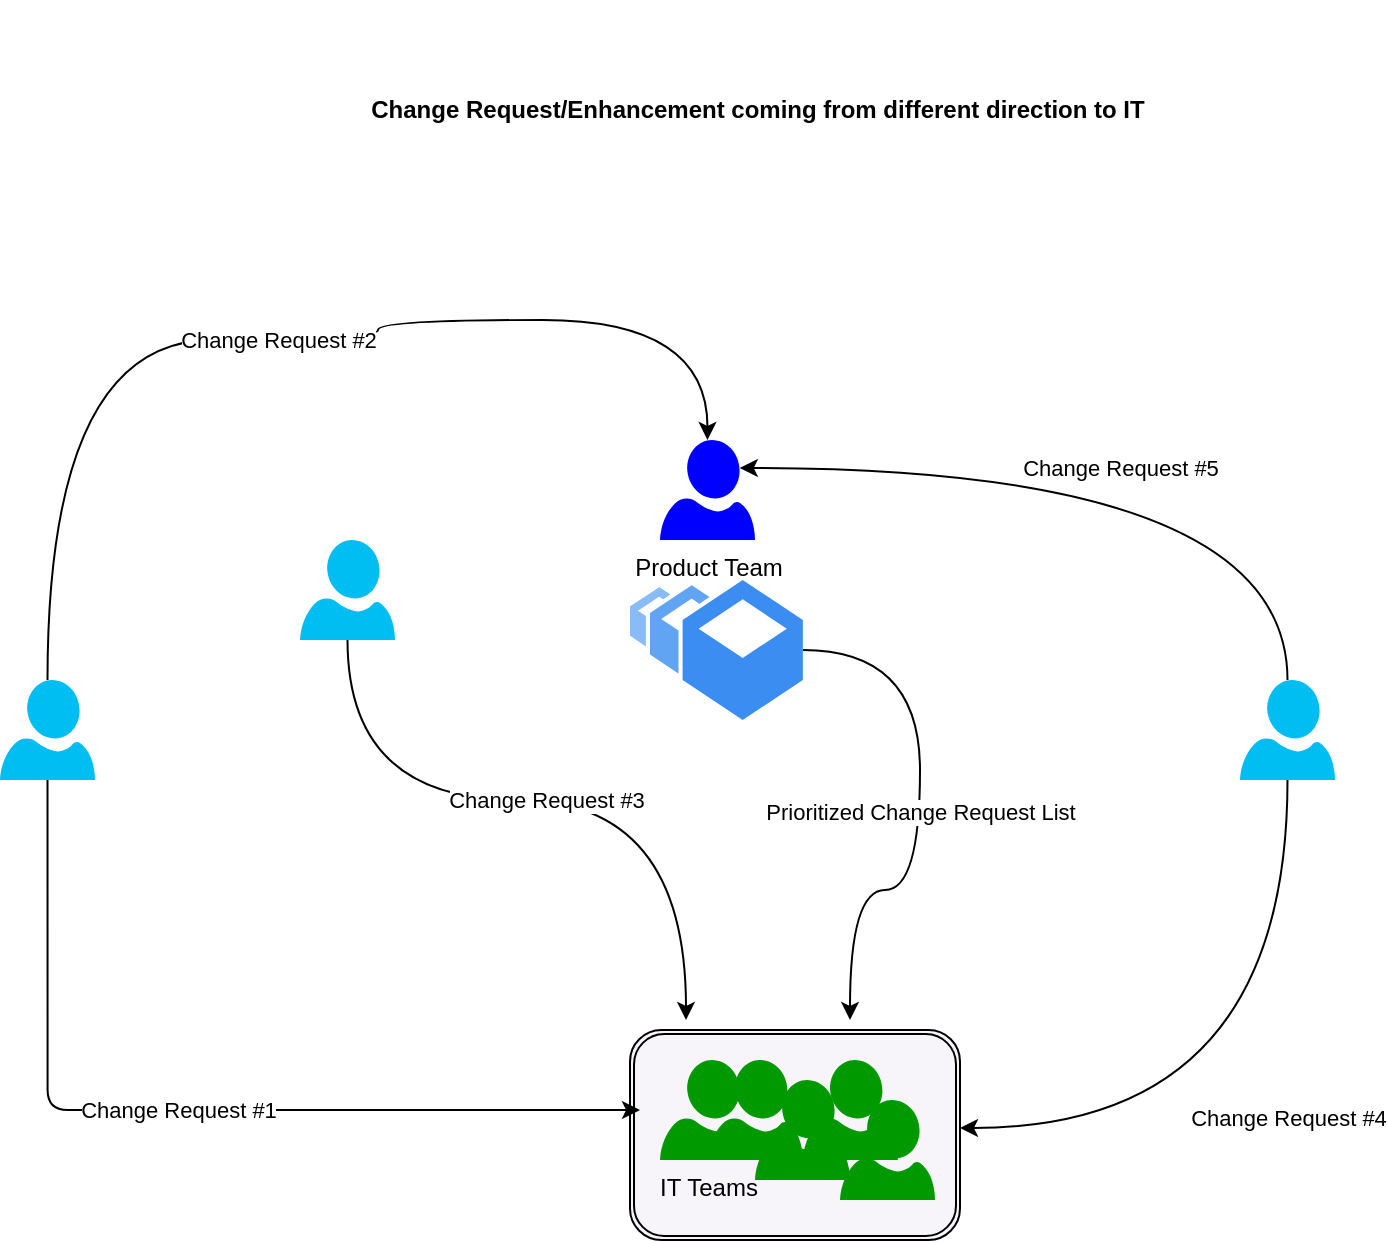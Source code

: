 <mxfile version="15.0.6" type="github" pages="2">
  <diagram id="NPjKo0UEVmGPg_6SEsO7" name="Current situation">
    <mxGraphModel dx="1550" dy="889" grid="1" gridSize="10" guides="1" tooltips="1" connect="1" arrows="1" fold="1" page="1" pageScale="1" pageWidth="850" pageHeight="1100" math="0" shadow="0">
      <root>
        <mxCell id="0" />
        <mxCell id="1" parent="0" />
        <mxCell id="_PrZsOO9OELw25W8AsQe-18" value="" style="shape=ext;double=1;rounded=1;whiteSpace=wrap;html=1;strokeColor=#000000;fillColor=#F7F5FA;" parent="1" vertex="1">
          <mxGeometry x="425" y="615" width="165" height="105" as="geometry" />
        </mxCell>
        <mxCell id="_PrZsOO9OELw25W8AsQe-19" value="Change Request #2" style="edgeStyle=orthogonalEdgeStyle;curved=1;rounded=0;orthogonalLoop=1;jettySize=auto;html=1;entryX=0.5;entryY=0;entryDx=0;entryDy=0;entryPerimeter=0;" parent="1" source="_PrZsOO9OELw25W8AsQe-1" target="_PrZsOO9OELw25W8AsQe-6" edge="1">
          <mxGeometry relative="1" as="geometry">
            <Array as="points">
              <mxPoint x="134" y="270" />
              <mxPoint x="299" y="270" />
              <mxPoint x="299" y="260" />
              <mxPoint x="464" y="260" />
            </Array>
          </mxGeometry>
        </mxCell>
        <mxCell id="_PrZsOO9OELw25W8AsQe-1" value="" style="verticalLabelPosition=bottom;html=1;verticalAlign=top;align=center;strokeColor=none;fillColor=#00BEF2;shape=mxgraph.azure.user;" parent="1" vertex="1">
          <mxGeometry x="110" y="440" width="47.5" height="50" as="geometry" />
        </mxCell>
        <mxCell id="_PrZsOO9OELw25W8AsQe-14" value="Change Request #4" style="edgeStyle=orthogonalEdgeStyle;rounded=0;orthogonalLoop=1;jettySize=auto;html=1;curved=1;" parent="1" source="_PrZsOO9OELw25W8AsQe-2" edge="1">
          <mxGeometry relative="1" as="geometry">
            <mxPoint x="590" y="664" as="targetPoint" />
            <Array as="points">
              <mxPoint x="754" y="664" />
            </Array>
          </mxGeometry>
        </mxCell>
        <mxCell id="_PrZsOO9OELw25W8AsQe-20" value="Change Request #5" style="edgeStyle=orthogonalEdgeStyle;curved=1;rounded=0;orthogonalLoop=1;jettySize=auto;html=1;entryX=0.84;entryY=0.28;entryDx=0;entryDy=0;entryPerimeter=0;" parent="1" source="_PrZsOO9OELw25W8AsQe-2" target="_PrZsOO9OELw25W8AsQe-6" edge="1">
          <mxGeometry relative="1" as="geometry">
            <Array as="points">
              <mxPoint x="754" y="334" />
            </Array>
          </mxGeometry>
        </mxCell>
        <mxCell id="_PrZsOO9OELw25W8AsQe-2" value="" style="verticalLabelPosition=bottom;html=1;verticalAlign=top;align=center;strokeColor=none;fillColor=#00BEF2;shape=mxgraph.azure.user;" parent="1" vertex="1">
          <mxGeometry x="730" y="440" width="47.5" height="50" as="geometry" />
        </mxCell>
        <mxCell id="_PrZsOO9OELw25W8AsQe-15" value="Change Request #3" style="edgeStyle=orthogonalEdgeStyle;curved=1;rounded=0;orthogonalLoop=1;jettySize=auto;html=1;" parent="1" source="_PrZsOO9OELw25W8AsQe-4" edge="1">
          <mxGeometry relative="1" as="geometry">
            <mxPoint x="453" y="610" as="targetPoint" />
            <Array as="points">
              <mxPoint x="284" y="500" />
              <mxPoint x="453" y="500" />
            </Array>
          </mxGeometry>
        </mxCell>
        <mxCell id="_PrZsOO9OELw25W8AsQe-4" value="" style="verticalLabelPosition=bottom;html=1;verticalAlign=top;align=center;strokeColor=none;fillColor=#00BEF2;shape=mxgraph.azure.user;" parent="1" vertex="1">
          <mxGeometry x="260" y="370" width="47.5" height="50" as="geometry" />
        </mxCell>
        <mxCell id="_PrZsOO9OELw25W8AsQe-6" value="Product Team" style="verticalLabelPosition=bottom;html=1;verticalAlign=top;align=center;strokeColor=none;shape=mxgraph.azure.user;fillColor=#0000FF;" parent="1" vertex="1">
          <mxGeometry x="440" y="320" width="47.5" height="50" as="geometry" />
        </mxCell>
        <mxCell id="_PrZsOO9OELw25W8AsQe-16" value="Prioritized Change Request List" style="edgeStyle=orthogonalEdgeStyle;curved=1;rounded=0;orthogonalLoop=1;jettySize=auto;html=1;" parent="1" source="_PrZsOO9OELw25W8AsQe-7" edge="1">
          <mxGeometry relative="1" as="geometry">
            <mxPoint x="535" y="610" as="targetPoint" />
            <Array as="points">
              <mxPoint x="570" y="425" />
              <mxPoint x="570" y="545" />
              <mxPoint x="535" y="545" />
            </Array>
          </mxGeometry>
        </mxCell>
        <mxCell id="_PrZsOO9OELw25W8AsQe-7" value="" style="html=1;aspect=fixed;strokeColor=none;shadow=0;align=center;verticalAlign=top;fillColor=#3B8DF1;shape=mxgraph.gcp2.bucket_scale" parent="1" vertex="1">
          <mxGeometry x="425" y="390" width="86.42" height="70" as="geometry" />
        </mxCell>
        <mxCell id="_PrZsOO9OELw25W8AsQe-8" value="IT Teams" style="verticalLabelPosition=bottom;html=1;verticalAlign=top;align=center;shape=mxgraph.azure.user;strokeColor=none;fillColor=#009900;" parent="1" vertex="1">
          <mxGeometry x="440" y="630" width="47.5" height="50" as="geometry" />
        </mxCell>
        <mxCell id="_PrZsOO9OELw25W8AsQe-9" value="" style="verticalLabelPosition=bottom;html=1;verticalAlign=top;align=center;shape=mxgraph.azure.user;strokeColor=none;fillColor=#009900;" parent="1" vertex="1">
          <mxGeometry x="463.92" y="630" width="47.5" height="50" as="geometry" />
        </mxCell>
        <mxCell id="_PrZsOO9OELw25W8AsQe-10" value="" style="verticalLabelPosition=bottom;html=1;verticalAlign=top;align=center;shape=mxgraph.azure.user;strokeColor=none;fillColor=#009900;" parent="1" vertex="1">
          <mxGeometry x="487.5" y="640" width="47.5" height="50" as="geometry" />
        </mxCell>
        <mxCell id="_PrZsOO9OELw25W8AsQe-11" value="" style="verticalLabelPosition=bottom;html=1;verticalAlign=top;align=center;shape=mxgraph.azure.user;strokeColor=none;fillColor=#009900;" parent="1" vertex="1">
          <mxGeometry x="511.42" y="630" width="47.5" height="50" as="geometry" />
        </mxCell>
        <mxCell id="_PrZsOO9OELw25W8AsQe-12" value="" style="verticalLabelPosition=bottom;html=1;verticalAlign=top;align=center;shape=mxgraph.azure.user;strokeColor=none;fillColor=#009900;" parent="1" vertex="1">
          <mxGeometry x="530" y="650" width="47.5" height="50" as="geometry" />
        </mxCell>
        <mxCell id="_PrZsOO9OELw25W8AsQe-13" value="Change Request #1" style="edgeStyle=segmentEdgeStyle;endArrow=classic;html=1;exitX=0.5;exitY=1;exitDx=0;exitDy=0;exitPerimeter=0;" parent="1" source="_PrZsOO9OELw25W8AsQe-1" edge="1">
          <mxGeometry width="50" height="50" relative="1" as="geometry">
            <mxPoint x="400" y="480" as="sourcePoint" />
            <mxPoint x="430" y="655" as="targetPoint" />
            <Array as="points">
              <mxPoint x="134" y="655" />
            </Array>
          </mxGeometry>
        </mxCell>
        <mxCell id="_PrZsOO9OELw25W8AsQe-21" value="&lt;b&gt;Change Request/Enhancement coming from different direction to IT&lt;/b&gt;" style="text;html=1;strokeColor=none;fillColor=none;align=center;verticalAlign=middle;whiteSpace=wrap;rounded=0;" parent="1" vertex="1">
          <mxGeometry x="268" y="100" width="442" height="110" as="geometry" />
        </mxCell>
      </root>
    </mxGraphModel>
  </diagram>
  <diagram name="Proposed Change" id="3LiytaKtVFtDAyuTH2ZK">
    <mxGraphModel dx="1550" dy="889" grid="1" gridSize="10" guides="1" tooltips="1" connect="1" arrows="1" fold="1" page="1" pageScale="1" pageWidth="850" pageHeight="1100" math="0" shadow="0">
      <root>
        <mxCell id="Lhht_wvyZt1comAvVJcx-0" />
        <mxCell id="Lhht_wvyZt1comAvVJcx-1" parent="Lhht_wvyZt1comAvVJcx-0" />
        <mxCell id="Lhht_wvyZt1comAvVJcx-12" value="" style="html=1;aspect=fixed;strokeColor=none;shadow=0;align=center;verticalAlign=top;fillColor=#3B8DF1;shape=mxgraph.gcp2.bucket_scale" vertex="1" parent="Lhht_wvyZt1comAvVJcx-1">
          <mxGeometry x="440" y="400" width="86.42" height="70" as="geometry" />
        </mxCell>
        <mxCell id="Lhht_wvyZt1comAvVJcx-2" value="" style="shape=ext;double=1;rounded=1;whiteSpace=wrap;html=1;strokeColor=#000000;fillColor=#F7F5FA;" vertex="1" parent="Lhht_wvyZt1comAvVJcx-1">
          <mxGeometry x="425" y="615" width="165" height="105" as="geometry" />
        </mxCell>
        <mxCell id="Lhht_wvyZt1comAvVJcx-3" value="Change Request #2" style="edgeStyle=orthogonalEdgeStyle;curved=1;rounded=0;orthogonalLoop=1;jettySize=auto;html=1;entryX=0.5;entryY=0;entryDx=0;entryDy=0;entryPerimeter=0;" edge="1" parent="Lhht_wvyZt1comAvVJcx-1" source="Lhht_wvyZt1comAvVJcx-4" target="Lhht_wvyZt1comAvVJcx-10">
          <mxGeometry relative="1" as="geometry">
            <Array as="points">
              <mxPoint x="134" y="240" />
              <mxPoint x="464" y="240" />
            </Array>
          </mxGeometry>
        </mxCell>
        <mxCell id="KRBBXrkw-DbNL_L3zrOf-0" value="Change Request #1" style="edgeStyle=orthogonalEdgeStyle;curved=1;rounded=0;orthogonalLoop=1;jettySize=auto;html=1;exitX=0.84;exitY=0.28;exitDx=0;exitDy=0;exitPerimeter=0;entryX=0.28;entryY=0.28;entryDx=0;entryDy=0;entryPerimeter=0;" edge="1" parent="Lhht_wvyZt1comAvVJcx-1" source="Lhht_wvyZt1comAvVJcx-4" target="Lhht_wvyZt1comAvVJcx-10">
          <mxGeometry relative="1" as="geometry">
            <Array as="points">
              <mxPoint x="190" y="454" />
              <mxPoint x="190" y="290" />
              <mxPoint x="453" y="290" />
            </Array>
          </mxGeometry>
        </mxCell>
        <mxCell id="Lhht_wvyZt1comAvVJcx-4" value="" style="verticalLabelPosition=bottom;html=1;verticalAlign=top;align=center;strokeColor=none;fillColor=#00BEF2;shape=mxgraph.azure.user;" vertex="1" parent="Lhht_wvyZt1comAvVJcx-1">
          <mxGeometry x="110" y="440" width="47.5" height="50" as="geometry" />
        </mxCell>
        <mxCell id="Lhht_wvyZt1comAvVJcx-5" value="Change Request #4" style="edgeStyle=orthogonalEdgeStyle;rounded=0;orthogonalLoop=1;jettySize=auto;html=1;curved=1;entryX=0.87;entryY=0.65;entryDx=0;entryDy=0;entryPerimeter=0;" edge="1" parent="Lhht_wvyZt1comAvVJcx-1" source="Lhht_wvyZt1comAvVJcx-7" target="Lhht_wvyZt1comAvVJcx-10">
          <mxGeometry relative="1" as="geometry">
            <mxPoint x="590" y="664" as="targetPoint" />
            <Array as="points">
              <mxPoint x="754" y="380" />
              <mxPoint x="520" y="380" />
              <mxPoint x="520" y="353" />
            </Array>
          </mxGeometry>
        </mxCell>
        <mxCell id="Lhht_wvyZt1comAvVJcx-6" value="Change Request #5" style="edgeStyle=orthogonalEdgeStyle;curved=1;rounded=0;orthogonalLoop=1;jettySize=auto;html=1;entryX=0.84;entryY=0.28;entryDx=0;entryDy=0;entryPerimeter=0;" edge="1" parent="Lhht_wvyZt1comAvVJcx-1" source="Lhht_wvyZt1comAvVJcx-7" target="Lhht_wvyZt1comAvVJcx-10">
          <mxGeometry relative="1" as="geometry">
            <Array as="points">
              <mxPoint x="754" y="334" />
            </Array>
          </mxGeometry>
        </mxCell>
        <mxCell id="Lhht_wvyZt1comAvVJcx-7" value="" style="verticalLabelPosition=bottom;html=1;verticalAlign=top;align=center;strokeColor=none;fillColor=#00BEF2;shape=mxgraph.azure.user;" vertex="1" parent="Lhht_wvyZt1comAvVJcx-1">
          <mxGeometry x="730" y="440" width="47.5" height="50" as="geometry" />
        </mxCell>
        <mxCell id="Lhht_wvyZt1comAvVJcx-8" value="Change Request #3" style="edgeStyle=orthogonalEdgeStyle;curved=1;rounded=0;orthogonalLoop=1;jettySize=auto;html=1;entryX=0.14;entryY=0.65;entryDx=0;entryDy=0;entryPerimeter=0;" edge="1" parent="Lhht_wvyZt1comAvVJcx-1" source="Lhht_wvyZt1comAvVJcx-9" target="Lhht_wvyZt1comAvVJcx-10">
          <mxGeometry relative="1" as="geometry">
            <mxPoint x="453" y="610" as="targetPoint" />
            <Array as="points">
              <mxPoint x="284" y="320" />
              <mxPoint x="420" y="320" />
              <mxPoint x="420" y="353" />
            </Array>
          </mxGeometry>
        </mxCell>
        <mxCell id="Lhht_wvyZt1comAvVJcx-9" value="" style="verticalLabelPosition=bottom;html=1;verticalAlign=top;align=center;strokeColor=none;fillColor=#00BEF2;shape=mxgraph.azure.user;" vertex="1" parent="Lhht_wvyZt1comAvVJcx-1">
          <mxGeometry x="260" y="370" width="47.5" height="50" as="geometry" />
        </mxCell>
        <mxCell id="Lhht_wvyZt1comAvVJcx-10" value="&lt;br&gt;Dedicated Planning team" style="verticalLabelPosition=bottom;html=1;verticalAlign=top;align=center;strokeColor=none;shape=mxgraph.azure.user;fillColor=#0000FF;" vertex="1" parent="Lhht_wvyZt1comAvVJcx-1">
          <mxGeometry x="440" y="320" width="47.5" height="50" as="geometry" />
        </mxCell>
        <mxCell id="Lhht_wvyZt1comAvVJcx-11" value="Prioritized Change Request List" style="edgeStyle=orthogonalEdgeStyle;curved=1;rounded=0;orthogonalLoop=1;jettySize=auto;html=1;" edge="1" parent="Lhht_wvyZt1comAvVJcx-1" source="Lhht_wvyZt1comAvVJcx-12">
          <mxGeometry relative="1" as="geometry">
            <mxPoint x="535" y="610" as="targetPoint" />
            <Array as="points">
              <mxPoint x="570" y="425" />
              <mxPoint x="570" y="545" />
              <mxPoint x="535" y="545" />
            </Array>
          </mxGeometry>
        </mxCell>
        <mxCell id="Lhht_wvyZt1comAvVJcx-13" value="IT Teams" style="verticalLabelPosition=bottom;html=1;verticalAlign=top;align=center;fillColor=#00BEF2;shape=mxgraph.azure.user;strokeColor=none;" vertex="1" parent="Lhht_wvyZt1comAvVJcx-1">
          <mxGeometry x="440" y="630" width="47.5" height="50" as="geometry" />
        </mxCell>
        <mxCell id="Lhht_wvyZt1comAvVJcx-14" value="" style="verticalLabelPosition=bottom;html=1;verticalAlign=top;align=center;fillColor=#00BEF2;shape=mxgraph.azure.user;strokeColor=none;" vertex="1" parent="Lhht_wvyZt1comAvVJcx-1">
          <mxGeometry x="463.92" y="630" width="47.5" height="50" as="geometry" />
        </mxCell>
        <mxCell id="Lhht_wvyZt1comAvVJcx-15" value="" style="verticalLabelPosition=bottom;html=1;verticalAlign=top;align=center;fillColor=#00BEF2;shape=mxgraph.azure.user;strokeColor=none;" vertex="1" parent="Lhht_wvyZt1comAvVJcx-1">
          <mxGeometry x="487.5" y="640" width="47.5" height="50" as="geometry" />
        </mxCell>
        <mxCell id="Lhht_wvyZt1comAvVJcx-16" value="" style="verticalLabelPosition=bottom;html=1;verticalAlign=top;align=center;fillColor=#00BEF2;shape=mxgraph.azure.user;strokeColor=none;" vertex="1" parent="Lhht_wvyZt1comAvVJcx-1">
          <mxGeometry x="511.42" y="630" width="47.5" height="50" as="geometry" />
        </mxCell>
        <mxCell id="Lhht_wvyZt1comAvVJcx-17" value="" style="verticalLabelPosition=bottom;html=1;verticalAlign=top;align=center;fillColor=#00BEF2;shape=mxgraph.azure.user;strokeColor=none;" vertex="1" parent="Lhht_wvyZt1comAvVJcx-1">
          <mxGeometry x="530" y="650" width="47.5" height="50" as="geometry" />
        </mxCell>
        <mxCell id="Lhht_wvyZt1comAvVJcx-19" value="&lt;b&gt;Change Request/Enhancement coming from different direction to IT&lt;/b&gt;" style="text;html=1;strokeColor=none;fillColor=none;align=center;verticalAlign=middle;whiteSpace=wrap;rounded=0;" vertex="1" parent="Lhht_wvyZt1comAvVJcx-1">
          <mxGeometry x="268" y="100" width="442" height="110" as="geometry" />
        </mxCell>
      </root>
    </mxGraphModel>
  </diagram>
</mxfile>

